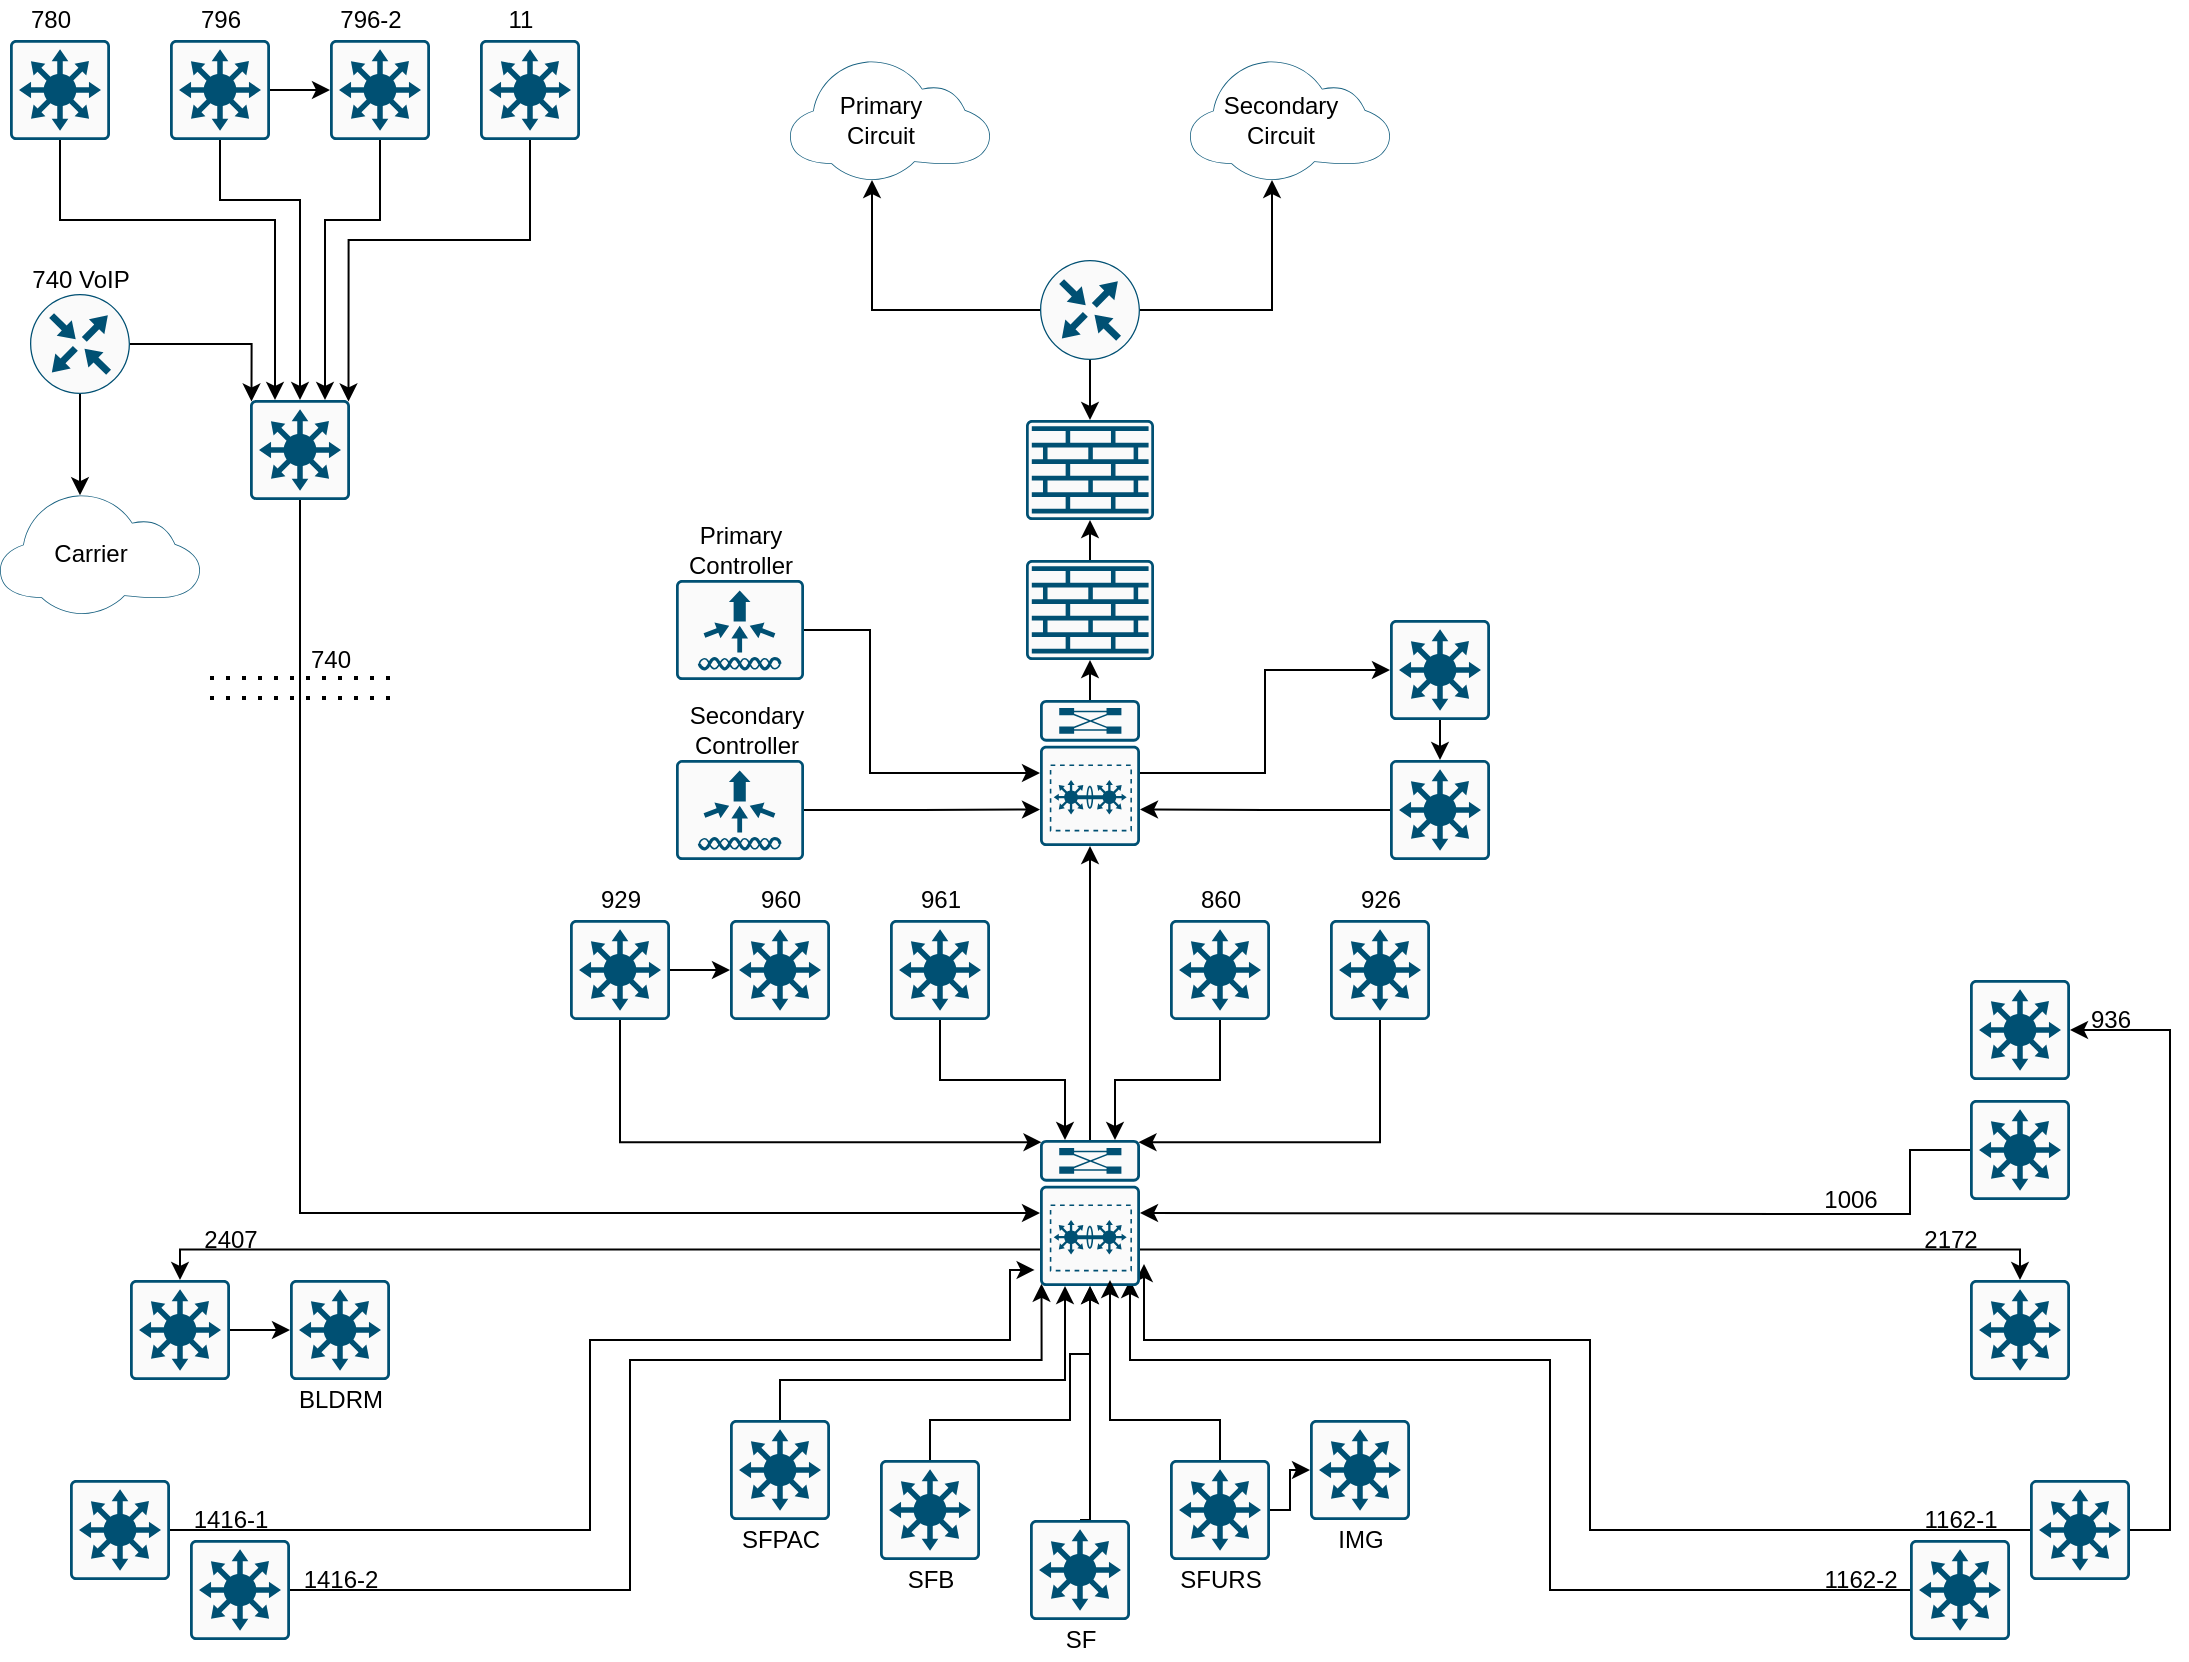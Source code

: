 <mxfile version="18.0.2" type="github">
  <diagram id="FriN-vtPURFgTbw2qRA8" name="Page-1">
    <mxGraphModel dx="1422" dy="761" grid="1" gridSize="10" guides="1" tooltips="1" connect="1" arrows="1" fold="1" page="1" pageScale="1" pageWidth="1100" pageHeight="850" math="0" shadow="0">
      <root>
        <mxCell id="0" />
        <mxCell id="1" parent="0" />
        <mxCell id="OypqnE4JQ_PSxYISH2HQ-80" style="edgeStyle=orthogonalEdgeStyle;rounded=0;orthogonalLoop=1;jettySize=auto;html=1;exitX=1;exitY=0.5;exitDx=0;exitDy=0;exitPerimeter=0;entryX=-0.054;entryY=0.89;entryDx=0;entryDy=0;entryPerimeter=0;" parent="1" source="OypqnE4JQ_PSxYISH2HQ-9" target="OypqnE4JQ_PSxYISH2HQ-18" edge="1">
          <mxGeometry relative="1" as="geometry">
            <Array as="points">
              <mxPoint x="300" y="775" />
              <mxPoint x="300" y="680" />
              <mxPoint x="510" y="680" />
              <mxPoint x="510" y="645" />
            </Array>
          </mxGeometry>
        </mxCell>
        <mxCell id="OypqnE4JQ_PSxYISH2HQ-9" value="" style="sketch=0;points=[[0.015,0.015,0],[0.985,0.015,0],[0.985,0.985,0],[0.015,0.985,0],[0.25,0,0],[0.5,0,0],[0.75,0,0],[1,0.25,0],[1,0.5,0],[1,0.75,0],[0.75,1,0],[0.5,1,0],[0.25,1,0],[0,0.75,0],[0,0.5,0],[0,0.25,0]];verticalLabelPosition=bottom;html=1;verticalAlign=top;aspect=fixed;align=center;pointerEvents=1;shape=mxgraph.cisco19.rect;prIcon=l3_switch;fillColor=#FAFAFA;strokeColor=#005073;" parent="1" vertex="1">
          <mxGeometry x="40" y="750" width="50" height="50" as="geometry" />
        </mxCell>
        <mxCell id="OypqnE4JQ_PSxYISH2HQ-72" style="edgeStyle=orthogonalEdgeStyle;rounded=0;orthogonalLoop=1;jettySize=auto;html=1;exitX=1;exitY=0.5;exitDx=0;exitDy=0;exitPerimeter=0;entryX=0.015;entryY=0.985;entryDx=0;entryDy=0;entryPerimeter=0;" parent="1" source="OypqnE4JQ_PSxYISH2HQ-10" target="OypqnE4JQ_PSxYISH2HQ-18" edge="1">
          <mxGeometry relative="1" as="geometry">
            <Array as="points">
              <mxPoint x="320" y="805" />
              <mxPoint x="320" y="690" />
              <mxPoint x="526" y="690" />
            </Array>
          </mxGeometry>
        </mxCell>
        <mxCell id="OypqnE4JQ_PSxYISH2HQ-10" value="" style="sketch=0;points=[[0.015,0.015,0],[0.985,0.015,0],[0.985,0.985,0],[0.015,0.985,0],[0.25,0,0],[0.5,0,0],[0.75,0,0],[1,0.25,0],[1,0.5,0],[1,0.75,0],[0.75,1,0],[0.5,1,0],[0.25,1,0],[0,0.75,0],[0,0.5,0],[0,0.25,0]];verticalLabelPosition=bottom;html=1;verticalAlign=top;aspect=fixed;align=center;pointerEvents=1;shape=mxgraph.cisco19.rect;prIcon=l3_switch;fillColor=#FAFAFA;strokeColor=#005073;" parent="1" vertex="1">
          <mxGeometry x="100" y="780" width="50" height="50" as="geometry" />
        </mxCell>
        <mxCell id="R2XJ4uEHDBm3MuejXHk6-41" style="edgeStyle=orthogonalEdgeStyle;rounded=0;orthogonalLoop=1;jettySize=auto;html=1;exitX=1;exitY=0.5;exitDx=0;exitDy=0;exitPerimeter=0;entryX=0;entryY=0.5;entryDx=0;entryDy=0;entryPerimeter=0;" edge="1" parent="1" source="OypqnE4JQ_PSxYISH2HQ-11" target="R2XJ4uEHDBm3MuejXHk6-40">
          <mxGeometry relative="1" as="geometry" />
        </mxCell>
        <mxCell id="OypqnE4JQ_PSxYISH2HQ-11" value="" style="sketch=0;points=[[0.015,0.015,0],[0.985,0.015,0],[0.985,0.985,0],[0.015,0.985,0],[0.25,0,0],[0.5,0,0],[0.75,0,0],[1,0.25,0],[1,0.5,0],[1,0.75,0],[0.75,1,0],[0.5,1,0],[0.25,1,0],[0,0.75,0],[0,0.5,0],[0,0.25,0]];verticalLabelPosition=bottom;html=1;verticalAlign=top;aspect=fixed;align=center;pointerEvents=1;shape=mxgraph.cisco19.rect;prIcon=l3_switch;fillColor=#FAFAFA;strokeColor=#005073;" parent="1" vertex="1">
          <mxGeometry x="70" y="650" width="50" height="50" as="geometry" />
        </mxCell>
        <mxCell id="OypqnE4JQ_PSxYISH2HQ-12" value="" style="sketch=0;points=[[0.015,0.015,0],[0.985,0.015,0],[0.985,0.985,0],[0.015,0.985,0],[0.25,0,0],[0.5,0,0],[0.75,0,0],[1,0.25,0],[1,0.5,0],[1,0.75,0],[0.75,1,0],[0.5,1,0],[0.25,1,0],[0,0.75,0],[0,0.5,0],[0,0.25,0]];verticalLabelPosition=bottom;html=1;verticalAlign=top;aspect=fixed;align=center;pointerEvents=1;shape=mxgraph.cisco19.rect;prIcon=l3_switch;fillColor=#FAFAFA;strokeColor=#005073;" parent="1" vertex="1">
          <mxGeometry x="990" y="500" width="50" height="50" as="geometry" />
        </mxCell>
        <mxCell id="R2XJ4uEHDBm3MuejXHk6-22" style="edgeStyle=orthogonalEdgeStyle;rounded=0;orthogonalLoop=1;jettySize=auto;html=1;exitX=0;exitY=0.5;exitDx=0;exitDy=0;exitPerimeter=0;entryX=1;entryY=0.5;entryDx=0;entryDy=0;entryPerimeter=0;" edge="1" parent="1" source="OypqnE4JQ_PSxYISH2HQ-13" target="OypqnE4JQ_PSxYISH2HQ-18">
          <mxGeometry relative="1" as="geometry">
            <Array as="points">
              <mxPoint x="960" y="585" />
              <mxPoint x="960" y="617" />
              <mxPoint x="930" y="617" />
            </Array>
          </mxGeometry>
        </mxCell>
        <mxCell id="OypqnE4JQ_PSxYISH2HQ-13" value="" style="sketch=0;points=[[0.015,0.015,0],[0.985,0.015,0],[0.985,0.985,0],[0.015,0.985,0],[0.25,0,0],[0.5,0,0],[0.75,0,0],[1,0.25,0],[1,0.5,0],[1,0.75,0],[0.75,1,0],[0.5,1,0],[0.25,1,0],[0,0.75,0],[0,0.5,0],[0,0.25,0]];verticalLabelPosition=bottom;html=1;verticalAlign=top;aspect=fixed;align=center;pointerEvents=1;shape=mxgraph.cisco19.rect;prIcon=l3_switch;fillColor=#FAFAFA;strokeColor=#005073;" parent="1" vertex="1">
          <mxGeometry x="990" y="560" width="50" height="50" as="geometry" />
        </mxCell>
        <object label="" id="OypqnE4JQ_PSxYISH2HQ-14">
          <mxCell style="sketch=0;points=[[0.015,0.015,0],[0.985,0.015,0],[0.985,0.985,0],[0.015,0.985,0],[0.25,0,0],[0.5,0,0],[0.75,0,0],[1,0.25,0],[1,0.5,0],[1,0.75,0],[0.75,1,0],[0.5,1,0],[0.25,1,0],[0,0.75,0],[0,0.5,0],[0,0.25,0]];verticalLabelPosition=bottom;html=1;verticalAlign=top;aspect=fixed;align=center;pointerEvents=1;shape=mxgraph.cisco19.rect;prIcon=l3_switch;fillColor=#FAFAFA;strokeColor=#005073;" parent="1" vertex="1">
            <mxGeometry x="990" y="650" width="50" height="50" as="geometry" />
          </mxCell>
        </object>
        <mxCell id="OypqnE4JQ_PSxYISH2HQ-74" style="edgeStyle=orthogonalEdgeStyle;rounded=0;orthogonalLoop=1;jettySize=auto;html=1;exitX=0;exitY=0.5;exitDx=0;exitDy=0;exitPerimeter=0;" parent="1" source="OypqnE4JQ_PSxYISH2HQ-15" edge="1">
          <mxGeometry relative="1" as="geometry">
            <mxPoint x="570" y="650" as="targetPoint" />
            <Array as="points">
              <mxPoint x="780" y="805" />
              <mxPoint x="780" y="690" />
              <mxPoint x="570" y="690" />
            </Array>
          </mxGeometry>
        </mxCell>
        <mxCell id="OypqnE4JQ_PSxYISH2HQ-15" value="" style="sketch=0;points=[[0.015,0.015,0],[0.985,0.015,0],[0.985,0.985,0],[0.015,0.985,0],[0.25,0,0],[0.5,0,0],[0.75,0,0],[1,0.25,0],[1,0.5,0],[1,0.75,0],[0.75,1,0],[0.5,1,0],[0.25,1,0],[0,0.75,0],[0,0.5,0],[0,0.25,0]];verticalLabelPosition=bottom;html=1;verticalAlign=top;aspect=fixed;align=center;pointerEvents=1;shape=mxgraph.cisco19.rect;prIcon=l3_switch;fillColor=#FAFAFA;strokeColor=#005073;" parent="1" vertex="1">
          <mxGeometry x="960" y="780" width="50" height="50" as="geometry" />
        </mxCell>
        <mxCell id="R2XJ4uEHDBm3MuejXHk6-32" style="edgeStyle=orthogonalEdgeStyle;rounded=0;orthogonalLoop=1;jettySize=auto;html=1;exitX=1;exitY=0.5;exitDx=0;exitDy=0;exitPerimeter=0;entryX=1;entryY=0.5;entryDx=0;entryDy=0;entryPerimeter=0;" edge="1" parent="1" source="OypqnE4JQ_PSxYISH2HQ-16" target="OypqnE4JQ_PSxYISH2HQ-12">
          <mxGeometry relative="1" as="geometry" />
        </mxCell>
        <mxCell id="R2XJ4uEHDBm3MuejXHk6-68" style="edgeStyle=orthogonalEdgeStyle;rounded=0;orthogonalLoop=1;jettySize=auto;html=1;exitX=0;exitY=0.5;exitDx=0;exitDy=0;exitPerimeter=0;entryX=1.04;entryY=0.849;entryDx=0;entryDy=0;entryPerimeter=0;" edge="1" parent="1" source="OypqnE4JQ_PSxYISH2HQ-16" target="OypqnE4JQ_PSxYISH2HQ-18">
          <mxGeometry relative="1" as="geometry">
            <Array as="points">
              <mxPoint x="800" y="775" />
              <mxPoint x="800" y="680" />
              <mxPoint x="577" y="680" />
            </Array>
          </mxGeometry>
        </mxCell>
        <mxCell id="OypqnE4JQ_PSxYISH2HQ-16" value="" style="sketch=0;points=[[0.015,0.015,0],[0.985,0.015,0],[0.985,0.985,0],[0.015,0.985,0],[0.25,0,0],[0.5,0,0],[0.75,0,0],[1,0.25,0],[1,0.5,0],[1,0.75,0],[0.75,1,0],[0.5,1,0],[0.25,1,0],[0,0.75,0],[0,0.5,0],[0,0.25,0]];verticalLabelPosition=bottom;html=1;verticalAlign=top;aspect=fixed;align=center;pointerEvents=1;shape=mxgraph.cisco19.rect;prIcon=l3_switch;fillColor=#FAFAFA;strokeColor=#005073;" parent="1" vertex="1">
          <mxGeometry x="1020" y="750" width="50" height="50" as="geometry" />
        </mxCell>
        <mxCell id="OypqnE4JQ_PSxYISH2HQ-69" style="edgeStyle=orthogonalEdgeStyle;rounded=0;orthogonalLoop=1;jettySize=auto;html=1;exitX=0;exitY=0.75;exitDx=0;exitDy=0;exitPerimeter=0;entryX=0.5;entryY=0;entryDx=0;entryDy=0;entryPerimeter=0;" parent="1" source="OypqnE4JQ_PSxYISH2HQ-18" target="OypqnE4JQ_PSxYISH2HQ-11" edge="1">
          <mxGeometry relative="1" as="geometry">
            <Array as="points">
              <mxPoint x="95" y="635" />
            </Array>
          </mxGeometry>
        </mxCell>
        <mxCell id="OypqnE4JQ_PSxYISH2HQ-70" style="edgeStyle=orthogonalEdgeStyle;rounded=0;orthogonalLoop=1;jettySize=auto;html=1;exitX=1;exitY=0.75;exitDx=0;exitDy=0;exitPerimeter=0;entryX=0.5;entryY=0;entryDx=0;entryDy=0;entryPerimeter=0;" parent="1" source="OypqnE4JQ_PSxYISH2HQ-18" target="OypqnE4JQ_PSxYISH2HQ-14" edge="1">
          <mxGeometry relative="1" as="geometry">
            <Array as="points">
              <mxPoint x="1015" y="635" />
            </Array>
          </mxGeometry>
        </mxCell>
        <mxCell id="R2XJ4uEHDBm3MuejXHk6-43" style="edgeStyle=orthogonalEdgeStyle;rounded=0;orthogonalLoop=1;jettySize=auto;html=1;exitX=0.5;exitY=0;exitDx=0;exitDy=0;exitPerimeter=0;entryX=0.5;entryY=1;entryDx=0;entryDy=0;entryPerimeter=0;" edge="1" parent="1" source="OypqnE4JQ_PSxYISH2HQ-18" target="R2XJ4uEHDBm3MuejXHk6-1">
          <mxGeometry relative="1" as="geometry" />
        </mxCell>
        <mxCell id="OypqnE4JQ_PSxYISH2HQ-18" value="" style="sketch=0;points=[[0.015,0.015,0],[0.985,0.015,0],[0.985,0.985,0],[0.015,0.985,0],[0.25,0,0],[0.5,0,0],[0.75,0,0],[1,0.25,0],[1,0.5,0],[1,0.75,0],[0.75,1,0],[0.5,1,0],[0.25,1,0],[0,0.75,0],[0,0.5,0],[0,0.25,0]];verticalLabelPosition=bottom;html=1;verticalAlign=top;aspect=fixed;align=center;pointerEvents=1;shape=mxgraph.cisco19.rect;prIcon=6500_vss;fillColor=#FAFAFA;strokeColor=#005073;" parent="1" vertex="1">
          <mxGeometry x="525" y="580" width="50" height="73" as="geometry" />
        </mxCell>
        <mxCell id="R2XJ4uEHDBm3MuejXHk6-81" style="edgeStyle=orthogonalEdgeStyle;rounded=0;orthogonalLoop=1;jettySize=auto;html=1;exitX=0.5;exitY=1;exitDx=0;exitDy=0;exitPerimeter=0;entryX=0.25;entryY=0;entryDx=0;entryDy=0;entryPerimeter=0;" edge="1" parent="1" source="OypqnE4JQ_PSxYISH2HQ-19" target="OypqnE4JQ_PSxYISH2HQ-20">
          <mxGeometry relative="1" as="geometry">
            <Array as="points">
              <mxPoint x="35" y="120" />
              <mxPoint x="143" y="120" />
            </Array>
          </mxGeometry>
        </mxCell>
        <mxCell id="OypqnE4JQ_PSxYISH2HQ-19" value="" style="sketch=0;points=[[0.015,0.015,0],[0.985,0.015,0],[0.985,0.985,0],[0.015,0.985,0],[0.25,0,0],[0.5,0,0],[0.75,0,0],[1,0.25,0],[1,0.5,0],[1,0.75,0],[0.75,1,0],[0.5,1,0],[0.25,1,0],[0,0.75,0],[0,0.5,0],[0,0.25,0]];verticalLabelPosition=bottom;html=1;verticalAlign=top;aspect=fixed;align=center;pointerEvents=1;shape=mxgraph.cisco19.rect;prIcon=l3_switch;fillColor=#FAFAFA;strokeColor=#005073;" parent="1" vertex="1">
          <mxGeometry x="10" y="30" width="50" height="50" as="geometry" />
        </mxCell>
        <mxCell id="OypqnE4JQ_PSxYISH2HQ-46" style="edgeStyle=orthogonalEdgeStyle;rounded=0;orthogonalLoop=1;jettySize=auto;html=1;exitX=0.5;exitY=1;exitDx=0;exitDy=0;exitPerimeter=0;entryX=0;entryY=0.5;entryDx=0;entryDy=0;entryPerimeter=0;" parent="1" source="OypqnE4JQ_PSxYISH2HQ-20" target="OypqnE4JQ_PSxYISH2HQ-18" edge="1">
          <mxGeometry relative="1" as="geometry" />
        </mxCell>
        <mxCell id="OypqnE4JQ_PSxYISH2HQ-20" value="" style="sketch=0;points=[[0.015,0.015,0],[0.985,0.015,0],[0.985,0.985,0],[0.015,0.985,0],[0.25,0,0],[0.5,0,0],[0.75,0,0],[1,0.25,0],[1,0.5,0],[1,0.75,0],[0.75,1,0],[0.5,1,0],[0.25,1,0],[0,0.75,0],[0,0.5,0],[0,0.25,0]];verticalLabelPosition=bottom;html=1;verticalAlign=top;aspect=fixed;align=center;pointerEvents=1;shape=mxgraph.cisco19.rect;prIcon=l3_switch;fillColor=#FAFAFA;strokeColor=#005073;" parent="1" vertex="1">
          <mxGeometry x="130" y="210" width="50" height="50" as="geometry" />
        </mxCell>
        <mxCell id="R2XJ4uEHDBm3MuejXHk6-77" style="edgeStyle=orthogonalEdgeStyle;rounded=0;orthogonalLoop=1;jettySize=auto;html=1;exitX=1;exitY=0.5;exitDx=0;exitDy=0;exitPerimeter=0;entryX=0;entryY=0.5;entryDx=0;entryDy=0;entryPerimeter=0;" edge="1" parent="1" source="OypqnE4JQ_PSxYISH2HQ-21" target="OypqnE4JQ_PSxYISH2HQ-23">
          <mxGeometry relative="1" as="geometry" />
        </mxCell>
        <mxCell id="R2XJ4uEHDBm3MuejXHk6-78" style="edgeStyle=orthogonalEdgeStyle;rounded=0;orthogonalLoop=1;jettySize=auto;html=1;exitX=0.5;exitY=1;exitDx=0;exitDy=0;exitPerimeter=0;entryX=0.5;entryY=0;entryDx=0;entryDy=0;entryPerimeter=0;" edge="1" parent="1" source="OypqnE4JQ_PSxYISH2HQ-21" target="OypqnE4JQ_PSxYISH2HQ-20">
          <mxGeometry relative="1" as="geometry">
            <Array as="points">
              <mxPoint x="115" y="110" />
              <mxPoint x="155" y="110" />
            </Array>
          </mxGeometry>
        </mxCell>
        <mxCell id="OypqnE4JQ_PSxYISH2HQ-21" value="" style="sketch=0;points=[[0.015,0.015,0],[0.985,0.015,0],[0.985,0.985,0],[0.015,0.985,0],[0.25,0,0],[0.5,0,0],[0.75,0,0],[1,0.25,0],[1,0.5,0],[1,0.75,0],[0.75,1,0],[0.5,1,0],[0.25,1,0],[0,0.75,0],[0,0.5,0],[0,0.25,0]];verticalLabelPosition=bottom;html=1;verticalAlign=top;aspect=fixed;align=center;pointerEvents=1;shape=mxgraph.cisco19.rect;prIcon=l3_switch;fillColor=#FAFAFA;strokeColor=#005073;" parent="1" vertex="1">
          <mxGeometry x="90" y="30" width="50" height="50" as="geometry" />
        </mxCell>
        <mxCell id="R2XJ4uEHDBm3MuejXHk6-80" style="edgeStyle=orthogonalEdgeStyle;rounded=0;orthogonalLoop=1;jettySize=auto;html=1;exitX=0.5;exitY=1;exitDx=0;exitDy=0;exitPerimeter=0;entryX=0.985;entryY=0.015;entryDx=0;entryDy=0;entryPerimeter=0;" edge="1" parent="1" source="OypqnE4JQ_PSxYISH2HQ-22" target="OypqnE4JQ_PSxYISH2HQ-20">
          <mxGeometry relative="1" as="geometry">
            <Array as="points">
              <mxPoint x="270" y="130" />
              <mxPoint x="179" y="130" />
            </Array>
          </mxGeometry>
        </mxCell>
        <mxCell id="OypqnE4JQ_PSxYISH2HQ-22" value="" style="sketch=0;points=[[0.015,0.015,0],[0.985,0.015,0],[0.985,0.985,0],[0.015,0.985,0],[0.25,0,0],[0.5,0,0],[0.75,0,0],[1,0.25,0],[1,0.5,0],[1,0.75,0],[0.75,1,0],[0.5,1,0],[0.25,1,0],[0,0.75,0],[0,0.5,0],[0,0.25,0]];verticalLabelPosition=bottom;html=1;verticalAlign=top;aspect=fixed;align=center;pointerEvents=1;shape=mxgraph.cisco19.rect;prIcon=l3_switch;fillColor=#FAFAFA;strokeColor=#005073;" parent="1" vertex="1">
          <mxGeometry x="245" y="30" width="50" height="50" as="geometry" />
        </mxCell>
        <mxCell id="R2XJ4uEHDBm3MuejXHk6-79" style="edgeStyle=orthogonalEdgeStyle;rounded=0;orthogonalLoop=1;jettySize=auto;html=1;exitX=0.5;exitY=1;exitDx=0;exitDy=0;exitPerimeter=0;entryX=0.75;entryY=0;entryDx=0;entryDy=0;entryPerimeter=0;" edge="1" parent="1" source="OypqnE4JQ_PSxYISH2HQ-23" target="OypqnE4JQ_PSxYISH2HQ-20">
          <mxGeometry relative="1" as="geometry">
            <Array as="points">
              <mxPoint x="195" y="120" />
              <mxPoint x="168" y="120" />
            </Array>
          </mxGeometry>
        </mxCell>
        <mxCell id="OypqnE4JQ_PSxYISH2HQ-23" value="" style="sketch=0;points=[[0.015,0.015,0],[0.985,0.015,0],[0.985,0.985,0],[0.015,0.985,0],[0.25,0,0],[0.5,0,0],[0.75,0,0],[1,0.25,0],[1,0.5,0],[1,0.75,0],[0.75,1,0],[0.5,1,0],[0.25,1,0],[0,0.75,0],[0,0.5,0],[0,0.25,0]];verticalLabelPosition=bottom;html=1;verticalAlign=top;aspect=fixed;align=center;pointerEvents=1;shape=mxgraph.cisco19.rect;prIcon=l3_switch;fillColor=#FAFAFA;strokeColor=#005073;" parent="1" vertex="1">
          <mxGeometry x="170" y="30" width="50" height="50" as="geometry" />
        </mxCell>
        <mxCell id="R2XJ4uEHDBm3MuejXHk6-67" style="edgeStyle=orthogonalEdgeStyle;rounded=0;orthogonalLoop=1;jettySize=auto;html=1;exitX=0.5;exitY=1;exitDx=0;exitDy=0;exitPerimeter=0;entryX=0.985;entryY=0.015;entryDx=0;entryDy=0;entryPerimeter=0;" edge="1" parent="1" source="OypqnE4JQ_PSxYISH2HQ-37" target="OypqnE4JQ_PSxYISH2HQ-18">
          <mxGeometry relative="1" as="geometry" />
        </mxCell>
        <mxCell id="OypqnE4JQ_PSxYISH2HQ-37" value="" style="sketch=0;points=[[0.015,0.015,0],[0.985,0.015,0],[0.985,0.985,0],[0.015,0.985,0],[0.25,0,0],[0.5,0,0],[0.75,0,0],[1,0.25,0],[1,0.5,0],[1,0.75,0],[0.75,1,0],[0.5,1,0],[0.25,1,0],[0,0.75,0],[0,0.5,0],[0,0.25,0]];verticalLabelPosition=bottom;html=1;verticalAlign=top;aspect=fixed;align=center;pointerEvents=1;shape=mxgraph.cisco19.rect;prIcon=l3_switch;fillColor=#FAFAFA;strokeColor=#005073;" parent="1" vertex="1">
          <mxGeometry x="670" y="470" width="50" height="50" as="geometry" />
        </mxCell>
        <mxCell id="OypqnE4JQ_PSxYISH2HQ-50" style="edgeStyle=orthogonalEdgeStyle;rounded=0;orthogonalLoop=1;jettySize=auto;html=1;exitX=0.5;exitY=1;exitDx=0;exitDy=0;exitPerimeter=0;entryX=0.015;entryY=0.015;entryDx=0;entryDy=0;entryPerimeter=0;" parent="1" source="OypqnE4JQ_PSxYISH2HQ-38" target="OypqnE4JQ_PSxYISH2HQ-18" edge="1">
          <mxGeometry relative="1" as="geometry" />
        </mxCell>
        <mxCell id="R2XJ4uEHDBm3MuejXHk6-55" style="edgeStyle=orthogonalEdgeStyle;rounded=0;orthogonalLoop=1;jettySize=auto;html=1;exitX=1;exitY=0.5;exitDx=0;exitDy=0;exitPerimeter=0;entryX=0;entryY=0.5;entryDx=0;entryDy=0;entryPerimeter=0;" edge="1" parent="1" source="OypqnE4JQ_PSxYISH2HQ-38" target="OypqnE4JQ_PSxYISH2HQ-39">
          <mxGeometry relative="1" as="geometry" />
        </mxCell>
        <mxCell id="OypqnE4JQ_PSxYISH2HQ-38" value="" style="sketch=0;points=[[0.015,0.015,0],[0.985,0.015,0],[0.985,0.985,0],[0.015,0.985,0],[0.25,0,0],[0.5,0,0],[0.75,0,0],[1,0.25,0],[1,0.5,0],[1,0.75,0],[0.75,1,0],[0.5,1,0],[0.25,1,0],[0,0.75,0],[0,0.5,0],[0,0.25,0]];verticalLabelPosition=bottom;html=1;verticalAlign=top;aspect=fixed;align=center;pointerEvents=1;shape=mxgraph.cisco19.rect;prIcon=l3_switch;fillColor=#FAFAFA;strokeColor=#005073;" parent="1" vertex="1">
          <mxGeometry x="290" y="470" width="50" height="50" as="geometry" />
        </mxCell>
        <mxCell id="OypqnE4JQ_PSxYISH2HQ-39" value="" style="sketch=0;points=[[0.015,0.015,0],[0.985,0.015,0],[0.985,0.985,0],[0.015,0.985,0],[0.25,0,0],[0.5,0,0],[0.75,0,0],[1,0.25,0],[1,0.5,0],[1,0.75,0],[0.75,1,0],[0.5,1,0],[0.25,1,0],[0,0.75,0],[0,0.5,0],[0,0.25,0]];verticalLabelPosition=bottom;html=1;verticalAlign=top;aspect=fixed;align=center;pointerEvents=1;shape=mxgraph.cisco19.rect;prIcon=l3_switch;fillColor=#FAFAFA;strokeColor=#005073;" parent="1" vertex="1">
          <mxGeometry x="370" y="470" width="50" height="50" as="geometry" />
        </mxCell>
        <mxCell id="OypqnE4JQ_PSxYISH2HQ-63" style="edgeStyle=orthogonalEdgeStyle;rounded=0;orthogonalLoop=1;jettySize=auto;html=1;exitX=0.5;exitY=1;exitDx=0;exitDy=0;exitPerimeter=0;entryX=0.25;entryY=0;entryDx=0;entryDy=0;entryPerimeter=0;" parent="1" source="OypqnE4JQ_PSxYISH2HQ-40" target="OypqnE4JQ_PSxYISH2HQ-18" edge="1">
          <mxGeometry relative="1" as="geometry">
            <Array as="points">
              <mxPoint x="475" y="550" />
              <mxPoint x="538" y="550" />
            </Array>
          </mxGeometry>
        </mxCell>
        <mxCell id="OypqnE4JQ_PSxYISH2HQ-40" value="" style="sketch=0;points=[[0.015,0.015,0],[0.985,0.015,0],[0.985,0.985,0],[0.015,0.985,0],[0.25,0,0],[0.5,0,0],[0.75,0,0],[1,0.25,0],[1,0.5,0],[1,0.75,0],[0.75,1,0],[0.5,1,0],[0.25,1,0],[0,0.75,0],[0,0.5,0],[0,0.25,0]];verticalLabelPosition=bottom;html=1;verticalAlign=top;aspect=fixed;align=center;pointerEvents=1;shape=mxgraph.cisco19.rect;prIcon=l3_switch;fillColor=#FAFAFA;strokeColor=#005073;" parent="1" vertex="1">
          <mxGeometry x="450" y="470" width="50" height="50" as="geometry" />
        </mxCell>
        <mxCell id="OypqnE4JQ_PSxYISH2HQ-54" style="edgeStyle=orthogonalEdgeStyle;rounded=0;orthogonalLoop=1;jettySize=auto;html=1;exitX=0.5;exitY=1;exitDx=0;exitDy=0;exitPerimeter=0;entryX=0.75;entryY=0;entryDx=0;entryDy=0;entryPerimeter=0;" parent="1" source="OypqnE4JQ_PSxYISH2HQ-41" target="OypqnE4JQ_PSxYISH2HQ-18" edge="1">
          <mxGeometry relative="1" as="geometry" />
        </mxCell>
        <mxCell id="OypqnE4JQ_PSxYISH2HQ-41" value="" style="sketch=0;points=[[0.015,0.015,0],[0.985,0.015,0],[0.985,0.985,0],[0.015,0.985,0],[0.25,0,0],[0.5,0,0],[0.75,0,0],[1,0.25,0],[1,0.5,0],[1,0.75,0],[0.75,1,0],[0.5,1,0],[0.25,1,0],[0,0.75,0],[0,0.5,0],[0,0.25,0]];verticalLabelPosition=bottom;html=1;verticalAlign=top;aspect=fixed;align=center;pointerEvents=1;shape=mxgraph.cisco19.rect;prIcon=l3_switch;fillColor=#FAFAFA;strokeColor=#005073;" parent="1" vertex="1">
          <mxGeometry x="590" y="470" width="50" height="50" as="geometry" />
        </mxCell>
        <mxCell id="OypqnE4JQ_PSxYISH2HQ-47" value="" style="endArrow=none;dashed=1;html=1;dashPattern=1 3;strokeWidth=2;rounded=0;" parent="1" edge="1">
          <mxGeometry width="50" height="50" relative="1" as="geometry">
            <mxPoint x="110" y="349" as="sourcePoint" />
            <mxPoint x="200" y="349" as="targetPoint" />
          </mxGeometry>
        </mxCell>
        <mxCell id="OypqnE4JQ_PSxYISH2HQ-48" value="" style="endArrow=none;dashed=1;html=1;dashPattern=1 3;strokeWidth=2;rounded=0;" parent="1" edge="1">
          <mxGeometry width="50" height="50" relative="1" as="geometry">
            <mxPoint x="110" y="359" as="sourcePoint" />
            <mxPoint x="200" y="359" as="targetPoint" />
          </mxGeometry>
        </mxCell>
        <mxCell id="OypqnE4JQ_PSxYISH2HQ-79" style="edgeStyle=orthogonalEdgeStyle;rounded=0;orthogonalLoop=1;jettySize=auto;html=1;exitX=0.5;exitY=0;exitDx=0;exitDy=0;exitPerimeter=0;entryX=0.25;entryY=1;entryDx=0;entryDy=0;entryPerimeter=0;" parent="1" source="OypqnE4JQ_PSxYISH2HQ-65" target="OypqnE4JQ_PSxYISH2HQ-18" edge="1">
          <mxGeometry relative="1" as="geometry">
            <Array as="points">
              <mxPoint x="395" y="700" />
              <mxPoint x="538" y="700" />
            </Array>
          </mxGeometry>
        </mxCell>
        <mxCell id="OypqnE4JQ_PSxYISH2HQ-65" value="" style="sketch=0;points=[[0.015,0.015,0],[0.985,0.015,0],[0.985,0.985,0],[0.015,0.985,0],[0.25,0,0],[0.5,0,0],[0.75,0,0],[1,0.25,0],[1,0.5,0],[1,0.75,0],[0.75,1,0],[0.5,1,0],[0.25,1,0],[0,0.75,0],[0,0.5,0],[0,0.25,0]];verticalLabelPosition=bottom;html=1;verticalAlign=top;aspect=fixed;align=center;pointerEvents=1;shape=mxgraph.cisco19.rect;prIcon=l3_switch;fillColor=#FAFAFA;strokeColor=#005073;" parent="1" vertex="1">
          <mxGeometry x="370" y="720" width="50" height="50" as="geometry" />
        </mxCell>
        <mxCell id="OypqnE4JQ_PSxYISH2HQ-75" style="edgeStyle=orthogonalEdgeStyle;rounded=0;orthogonalLoop=1;jettySize=auto;html=1;exitX=0.5;exitY=0;exitDx=0;exitDy=0;exitPerimeter=0;entryX=0.5;entryY=1;entryDx=0;entryDy=0;entryPerimeter=0;" parent="1" source="OypqnE4JQ_PSxYISH2HQ-66" target="OypqnE4JQ_PSxYISH2HQ-18" edge="1">
          <mxGeometry relative="1" as="geometry">
            <Array as="points">
              <mxPoint x="470" y="720" />
              <mxPoint x="540" y="720" />
              <mxPoint x="540" y="687" />
              <mxPoint x="550" y="687" />
            </Array>
          </mxGeometry>
        </mxCell>
        <mxCell id="OypqnE4JQ_PSxYISH2HQ-66" value="" style="sketch=0;points=[[0.015,0.015,0],[0.985,0.015,0],[0.985,0.985,0],[0.015,0.985,0],[0.25,0,0],[0.5,0,0],[0.75,0,0],[1,0.25,0],[1,0.5,0],[1,0.75,0],[0.75,1,0],[0.5,1,0],[0.25,1,0],[0,0.75,0],[0,0.5,0],[0,0.25,0]];verticalLabelPosition=bottom;html=1;verticalAlign=top;aspect=fixed;align=center;pointerEvents=1;shape=mxgraph.cisco19.rect;prIcon=l3_switch;fillColor=#FAFAFA;strokeColor=#005073;" parent="1" vertex="1">
          <mxGeometry x="445" y="740" width="50" height="50" as="geometry" />
        </mxCell>
        <mxCell id="OypqnE4JQ_PSxYISH2HQ-77" style="edgeStyle=orthogonalEdgeStyle;rounded=0;orthogonalLoop=1;jettySize=auto;html=1;exitX=0.5;exitY=0;exitDx=0;exitDy=0;exitPerimeter=0;entryX=0.5;entryY=1;entryDx=0;entryDy=0;entryPerimeter=0;" parent="1" source="OypqnE4JQ_PSxYISH2HQ-67" target="OypqnE4JQ_PSxYISH2HQ-18" edge="1">
          <mxGeometry relative="1" as="geometry">
            <Array as="points">
              <mxPoint x="550" y="770" />
            </Array>
          </mxGeometry>
        </mxCell>
        <mxCell id="OypqnE4JQ_PSxYISH2HQ-67" value="" style="sketch=0;points=[[0.015,0.015,0],[0.985,0.015,0],[0.985,0.985,0],[0.015,0.985,0],[0.25,0,0],[0.5,0,0],[0.75,0,0],[1,0.25,0],[1,0.5,0],[1,0.75,0],[0.75,1,0],[0.5,1,0],[0.25,1,0],[0,0.75,0],[0,0.5,0],[0,0.25,0]];verticalLabelPosition=bottom;html=1;verticalAlign=top;aspect=fixed;align=center;pointerEvents=1;shape=mxgraph.cisco19.rect;prIcon=l3_switch;fillColor=#FAFAFA;strokeColor=#005073;" parent="1" vertex="1">
          <mxGeometry x="520" y="770" width="50" height="50" as="geometry" />
        </mxCell>
        <mxCell id="OypqnE4JQ_PSxYISH2HQ-78" style="edgeStyle=orthogonalEdgeStyle;rounded=0;orthogonalLoop=1;jettySize=auto;html=1;exitX=0.5;exitY=0;exitDx=0;exitDy=0;exitPerimeter=0;entryX=0.7;entryY=0.959;entryDx=0;entryDy=0;entryPerimeter=0;" parent="1" source="OypqnE4JQ_PSxYISH2HQ-68" target="OypqnE4JQ_PSxYISH2HQ-18" edge="1">
          <mxGeometry relative="1" as="geometry">
            <Array as="points">
              <mxPoint x="615" y="720" />
              <mxPoint x="560" y="720" />
            </Array>
          </mxGeometry>
        </mxCell>
        <mxCell id="R2XJ4uEHDBm3MuejXHk6-38" style="edgeStyle=orthogonalEdgeStyle;rounded=0;orthogonalLoop=1;jettySize=auto;html=1;exitX=1;exitY=0.5;exitDx=0;exitDy=0;exitPerimeter=0;entryX=0;entryY=0.5;entryDx=0;entryDy=0;entryPerimeter=0;" edge="1" parent="1" source="OypqnE4JQ_PSxYISH2HQ-68" target="R2XJ4uEHDBm3MuejXHk6-37">
          <mxGeometry relative="1" as="geometry">
            <Array as="points">
              <mxPoint x="650" y="765" />
              <mxPoint x="650" y="745" />
            </Array>
          </mxGeometry>
        </mxCell>
        <mxCell id="OypqnE4JQ_PSxYISH2HQ-68" value="" style="sketch=0;points=[[0.015,0.015,0],[0.985,0.015,0],[0.985,0.985,0],[0.015,0.985,0],[0.25,0,0],[0.5,0,0],[0.75,0,0],[1,0.25,0],[1,0.5,0],[1,0.75,0],[0.75,1,0],[0.5,1,0],[0.25,1,0],[0,0.75,0],[0,0.5,0],[0,0.25,0]];verticalLabelPosition=bottom;html=1;verticalAlign=top;aspect=fixed;align=center;pointerEvents=1;shape=mxgraph.cisco19.rect;prIcon=l3_switch;fillColor=#FAFAFA;strokeColor=#005073;" parent="1" vertex="1">
          <mxGeometry x="590" y="740" width="50" height="50" as="geometry" />
        </mxCell>
        <mxCell id="R2XJ4uEHDBm3MuejXHk6-14" style="edgeStyle=orthogonalEdgeStyle;rounded=0;orthogonalLoop=1;jettySize=auto;html=1;exitX=0.5;exitY=0;exitDx=0;exitDy=0;exitPerimeter=0;entryX=0.5;entryY=1;entryDx=0;entryDy=0;entryPerimeter=0;" edge="1" parent="1" source="OypqnE4JQ_PSxYISH2HQ-81" target="R2XJ4uEHDBm3MuejXHk6-13">
          <mxGeometry relative="1" as="geometry" />
        </mxCell>
        <mxCell id="OypqnE4JQ_PSxYISH2HQ-81" value="" style="sketch=0;points=[[0.015,0.015,0],[0.985,0.015,0],[0.985,0.985,0],[0.015,0.985,0],[0.25,0,0],[0.5,0,0],[0.75,0,0],[1,0.25,0],[1,0.5,0],[1,0.75,0],[0.75,1,0],[0.5,1,0],[0.25,1,0],[0,0.75,0],[0,0.5,0],[0,0.25,0]];verticalLabelPosition=bottom;html=1;verticalAlign=top;aspect=fixed;align=center;pointerEvents=1;shape=mxgraph.cisco19.rect;prIcon=firewall;fillColor=#FAFAFA;strokeColor=#005073;" parent="1" vertex="1">
          <mxGeometry x="518" y="290" width="64" height="50" as="geometry" />
        </mxCell>
        <mxCell id="R2XJ4uEHDBm3MuejXHk6-9" style="edgeStyle=orthogonalEdgeStyle;rounded=0;orthogonalLoop=1;jettySize=auto;html=1;exitX=1;exitY=0.5;exitDx=0;exitDy=0;exitPerimeter=0;" edge="1" parent="1" source="R2XJ4uEHDBm3MuejXHk6-1" target="R2XJ4uEHDBm3MuejXHk6-7">
          <mxGeometry relative="1" as="geometry" />
        </mxCell>
        <mxCell id="R2XJ4uEHDBm3MuejXHk6-12" style="edgeStyle=orthogonalEdgeStyle;rounded=0;orthogonalLoop=1;jettySize=auto;html=1;exitX=0.5;exitY=0;exitDx=0;exitDy=0;exitPerimeter=0;entryX=0.5;entryY=1;entryDx=0;entryDy=0;entryPerimeter=0;" edge="1" parent="1" source="R2XJ4uEHDBm3MuejXHk6-1" target="OypqnE4JQ_PSxYISH2HQ-81">
          <mxGeometry relative="1" as="geometry" />
        </mxCell>
        <mxCell id="R2XJ4uEHDBm3MuejXHk6-1" value="" style="sketch=0;points=[[0.015,0.015,0],[0.985,0.015,0],[0.985,0.985,0],[0.015,0.985,0],[0.25,0,0],[0.5,0,0],[0.75,0,0],[1,0.25,0],[1,0.5,0],[1,0.75,0],[0.75,1,0],[0.5,1,0],[0.25,1,0],[0,0.75,0],[0,0.5,0],[0,0.25,0]];verticalLabelPosition=bottom;html=1;verticalAlign=top;aspect=fixed;align=center;pointerEvents=1;shape=mxgraph.cisco19.rect;prIcon=6500_vss;fillColor=#FAFAFA;strokeColor=#005073;" vertex="1" parent="1">
          <mxGeometry x="525" y="360" width="50" height="73" as="geometry" />
        </mxCell>
        <mxCell id="R2XJ4uEHDBm3MuejXHk6-75" style="edgeStyle=orthogonalEdgeStyle;rounded=0;orthogonalLoop=1;jettySize=auto;html=1;exitX=1;exitY=0.5;exitDx=0;exitDy=0;exitPerimeter=0;entryX=0;entryY=0.5;entryDx=0;entryDy=0;entryPerimeter=0;" edge="1" parent="1" source="R2XJ4uEHDBm3MuejXHk6-2" target="R2XJ4uEHDBm3MuejXHk6-1">
          <mxGeometry relative="1" as="geometry">
            <Array as="points">
              <mxPoint x="440" y="325" />
              <mxPoint x="440" y="397" />
            </Array>
          </mxGeometry>
        </mxCell>
        <mxCell id="R2XJ4uEHDBm3MuejXHk6-2" value="" style="sketch=0;points=[[0.015,0.015,0],[0.985,0.015,0],[0.985,0.985,0],[0.015,0.985,0],[0.25,0,0],[0.5,0,0],[0.75,0,0],[1,0.25,0],[1,0.5,0],[1,0.75,0],[0.75,1,0],[0.5,1,0],[0.25,1,0],[0,0.75,0],[0,0.5,0],[0,0.25,0]];verticalLabelPosition=bottom;html=1;verticalAlign=top;aspect=fixed;align=center;pointerEvents=1;shape=mxgraph.cisco19.rect;prIcon=wireless_lan_controller;fillColor=#FAFAFA;strokeColor=#005073;" vertex="1" parent="1">
          <mxGeometry x="343" y="300" width="64" height="50" as="geometry" />
        </mxCell>
        <mxCell id="R2XJ4uEHDBm3MuejXHk6-74" style="edgeStyle=orthogonalEdgeStyle;rounded=0;orthogonalLoop=1;jettySize=auto;html=1;exitX=1;exitY=0.5;exitDx=0;exitDy=0;exitPerimeter=0;entryX=0;entryY=0.75;entryDx=0;entryDy=0;entryPerimeter=0;" edge="1" parent="1" source="R2XJ4uEHDBm3MuejXHk6-5" target="R2XJ4uEHDBm3MuejXHk6-1">
          <mxGeometry relative="1" as="geometry" />
        </mxCell>
        <mxCell id="R2XJ4uEHDBm3MuejXHk6-5" value="" style="sketch=0;points=[[0.015,0.015,0],[0.985,0.015,0],[0.985,0.985,0],[0.015,0.985,0],[0.25,0,0],[0.5,0,0],[0.75,0,0],[1,0.25,0],[1,0.5,0],[1,0.75,0],[0.75,1,0],[0.5,1,0],[0.25,1,0],[0,0.75,0],[0,0.5,0],[0,0.25,0]];verticalLabelPosition=bottom;html=1;verticalAlign=top;aspect=fixed;align=center;pointerEvents=1;shape=mxgraph.cisco19.rect;prIcon=wireless_lan_controller;fillColor=#FAFAFA;strokeColor=#005073;" vertex="1" parent="1">
          <mxGeometry x="343" y="390" width="64" height="50" as="geometry" />
        </mxCell>
        <mxCell id="R2XJ4uEHDBm3MuejXHk6-11" style="edgeStyle=orthogonalEdgeStyle;rounded=0;orthogonalLoop=1;jettySize=auto;html=1;exitX=0.5;exitY=1;exitDx=0;exitDy=0;exitPerimeter=0;entryX=0.5;entryY=0;entryDx=0;entryDy=0;entryPerimeter=0;" edge="1" parent="1" source="R2XJ4uEHDBm3MuejXHk6-7" target="R2XJ4uEHDBm3MuejXHk6-8">
          <mxGeometry relative="1" as="geometry" />
        </mxCell>
        <mxCell id="R2XJ4uEHDBm3MuejXHk6-7" value="" style="sketch=0;points=[[0.015,0.015,0],[0.985,0.015,0],[0.985,0.985,0],[0.015,0.985,0],[0.25,0,0],[0.5,0,0],[0.75,0,0],[1,0.25,0],[1,0.5,0],[1,0.75,0],[0.75,1,0],[0.5,1,0],[0.25,1,0],[0,0.75,0],[0,0.5,0],[0,0.25,0]];verticalLabelPosition=bottom;html=1;verticalAlign=top;aspect=fixed;align=center;pointerEvents=1;shape=mxgraph.cisco19.rect;prIcon=l3_switch;fillColor=#FAFAFA;strokeColor=#005073;" vertex="1" parent="1">
          <mxGeometry x="700" y="320" width="50" height="50" as="geometry" />
        </mxCell>
        <mxCell id="R2XJ4uEHDBm3MuejXHk6-10" style="edgeStyle=orthogonalEdgeStyle;rounded=0;orthogonalLoop=1;jettySize=auto;html=1;exitX=0;exitY=0.5;exitDx=0;exitDy=0;exitPerimeter=0;entryX=1;entryY=0.75;entryDx=0;entryDy=0;entryPerimeter=0;" edge="1" parent="1" source="R2XJ4uEHDBm3MuejXHk6-8" target="R2XJ4uEHDBm3MuejXHk6-1">
          <mxGeometry relative="1" as="geometry" />
        </mxCell>
        <mxCell id="R2XJ4uEHDBm3MuejXHk6-8" value="" style="sketch=0;points=[[0.015,0.015,0],[0.985,0.015,0],[0.985,0.985,0],[0.015,0.985,0],[0.25,0,0],[0.5,0,0],[0.75,0,0],[1,0.25,0],[1,0.5,0],[1,0.75,0],[0.75,1,0],[0.5,1,0],[0.25,1,0],[0,0.75,0],[0,0.5,0],[0,0.25,0]];verticalLabelPosition=bottom;html=1;verticalAlign=top;aspect=fixed;align=center;pointerEvents=1;shape=mxgraph.cisco19.rect;prIcon=l3_switch;fillColor=#FAFAFA;strokeColor=#005073;" vertex="1" parent="1">
          <mxGeometry x="700" y="390" width="50" height="50" as="geometry" />
        </mxCell>
        <mxCell id="R2XJ4uEHDBm3MuejXHk6-13" value="" style="sketch=0;points=[[0.015,0.015,0],[0.985,0.015,0],[0.985,0.985,0],[0.015,0.985,0],[0.25,0,0],[0.5,0,0],[0.75,0,0],[1,0.25,0],[1,0.5,0],[1,0.75,0],[0.75,1,0],[0.5,1,0],[0.25,1,0],[0,0.75,0],[0,0.5,0],[0,0.25,0]];verticalLabelPosition=bottom;html=1;verticalAlign=top;aspect=fixed;align=center;pointerEvents=1;shape=mxgraph.cisco19.rect;prIcon=firewall;fillColor=#FAFAFA;strokeColor=#005073;" vertex="1" parent="1">
          <mxGeometry x="518" y="220" width="64" height="50" as="geometry" />
        </mxCell>
        <mxCell id="R2XJ4uEHDBm3MuejXHk6-16" style="edgeStyle=orthogonalEdgeStyle;rounded=0;orthogonalLoop=1;jettySize=auto;html=1;exitX=0.5;exitY=1;exitDx=0;exitDy=0;exitPerimeter=0;entryX=0.5;entryY=0;entryDx=0;entryDy=0;entryPerimeter=0;" edge="1" parent="1" source="R2XJ4uEHDBm3MuejXHk6-15" target="R2XJ4uEHDBm3MuejXHk6-13">
          <mxGeometry relative="1" as="geometry" />
        </mxCell>
        <mxCell id="R2XJ4uEHDBm3MuejXHk6-20" style="edgeStyle=orthogonalEdgeStyle;rounded=0;orthogonalLoop=1;jettySize=auto;html=1;exitX=0;exitY=0.5;exitDx=0;exitDy=0;exitPerimeter=0;entryX=0.41;entryY=1;entryDx=0;entryDy=0;entryPerimeter=0;" edge="1" parent="1" source="R2XJ4uEHDBm3MuejXHk6-15" target="R2XJ4uEHDBm3MuejXHk6-18">
          <mxGeometry relative="1" as="geometry" />
        </mxCell>
        <mxCell id="R2XJ4uEHDBm3MuejXHk6-21" style="edgeStyle=orthogonalEdgeStyle;rounded=0;orthogonalLoop=1;jettySize=auto;html=1;exitX=1;exitY=0.5;exitDx=0;exitDy=0;exitPerimeter=0;entryX=0.41;entryY=1;entryDx=0;entryDy=0;entryPerimeter=0;" edge="1" parent="1" source="R2XJ4uEHDBm3MuejXHk6-15" target="R2XJ4uEHDBm3MuejXHk6-19">
          <mxGeometry relative="1" as="geometry" />
        </mxCell>
        <mxCell id="R2XJ4uEHDBm3MuejXHk6-15" value="" style="sketch=0;points=[[0.5,0,0],[1,0.5,0],[0.5,1,0],[0,0.5,0],[0.145,0.145,0],[0.856,0.145,0],[0.855,0.856,0],[0.145,0.855,0]];verticalLabelPosition=bottom;html=1;verticalAlign=top;aspect=fixed;align=center;pointerEvents=1;shape=mxgraph.cisco19.rect;prIcon=router;fillColor=#FAFAFA;strokeColor=#005073;" vertex="1" parent="1">
          <mxGeometry x="525" y="140" width="50" height="50" as="geometry" />
        </mxCell>
        <mxCell id="R2XJ4uEHDBm3MuejXHk6-18" value="" style="points=[[0,0.64,0],[0.2,0.15,0],[0.4,0.01,0],[0.79,0.25,0],[1,0.65,0],[0.8,0.86,0],[0.41,1,0],[0.16,0.86,0]];verticalLabelPosition=bottom;sketch=0;html=1;verticalAlign=top;aspect=fixed;align=center;pointerEvents=1;shape=mxgraph.cisco19.cloud;fillColor=#186180;strokeColor=none;" vertex="1" parent="1">
          <mxGeometry x="400" y="40" width="100" height="60" as="geometry" />
        </mxCell>
        <mxCell id="R2XJ4uEHDBm3MuejXHk6-19" value="" style="points=[[0,0.64,0],[0.2,0.15,0],[0.4,0.01,0],[0.79,0.25,0],[1,0.65,0],[0.8,0.86,0],[0.41,1,0],[0.16,0.86,0]];verticalLabelPosition=bottom;sketch=0;html=1;verticalAlign=top;aspect=fixed;align=center;pointerEvents=1;shape=mxgraph.cisco19.cloud;fillColor=#186180;strokeColor=none;" vertex="1" parent="1">
          <mxGeometry x="600" y="40" width="100" height="60" as="geometry" />
        </mxCell>
        <mxCell id="R2XJ4uEHDBm3MuejXHk6-23" value="1006" style="text;html=1;resizable=0;autosize=1;align=center;verticalAlign=middle;points=[];fillColor=none;strokeColor=none;rounded=0;" vertex="1" parent="1">
          <mxGeometry x="910" y="600" width="40" height="20" as="geometry" />
        </mxCell>
        <mxCell id="R2XJ4uEHDBm3MuejXHk6-24" value="2172&lt;span style=&quot;color: rgba(0, 0, 0, 0); font-family: monospace; font-size: 0px; text-align: start;&quot;&gt;%3CmxGraphModel%3E%3Croot%3E%3CmxCell%20id%3D%220%22%2F%3E%3CmxCell%20id%3D%221%22%20parent%3D%220%22%2F%3E%3CmxCell%20id%3D%222%22%20value%3D%221006%22%20style%3D%22text%3Bhtml%3D1%3Bresizable%3D0%3Bautosize%3D1%3Balign%3Dcenter%3BverticalAlign%3Dmiddle%3Bpoints%3D%5B%5D%3BfillColor%3Dnone%3BstrokeColor%3Dnone%3Brounded%3D0%3B%22%20vertex%3D%221%22%20parent%3D%221%22%3E%3CmxGeometry%20x%3D%22910%22%20y%3D%22600%22%20width%3D%2240%22%20height%3D%2220%22%20as%3D%22geometry%22%2F%3E%3C%2FmxCell%3E%3C%2Froot%3E%3C%2FmxGraphModel%3E&lt;/span&gt;" style="text;html=1;resizable=0;autosize=1;align=center;verticalAlign=middle;points=[];fillColor=none;strokeColor=none;rounded=0;" vertex="1" parent="1">
          <mxGeometry x="960" y="620" width="40" height="20" as="geometry" />
        </mxCell>
        <mxCell id="R2XJ4uEHDBm3MuejXHk6-25" value="936" style="text;html=1;resizable=0;autosize=1;align=center;verticalAlign=middle;points=[];fillColor=none;strokeColor=none;rounded=0;" vertex="1" parent="1">
          <mxGeometry x="1040" y="510" width="40" height="20" as="geometry" />
        </mxCell>
        <mxCell id="R2XJ4uEHDBm3MuejXHk6-26" value="2407" style="text;html=1;resizable=0;autosize=1;align=center;verticalAlign=middle;points=[];fillColor=none;strokeColor=none;rounded=0;" vertex="1" parent="1">
          <mxGeometry x="100" y="620" width="40" height="20" as="geometry" />
        </mxCell>
        <mxCell id="R2XJ4uEHDBm3MuejXHk6-27" value="1416-1" style="text;html=1;resizable=0;autosize=1;align=center;verticalAlign=middle;points=[];fillColor=none;strokeColor=none;rounded=0;" vertex="1" parent="1">
          <mxGeometry x="95" y="760" width="50" height="20" as="geometry" />
        </mxCell>
        <mxCell id="R2XJ4uEHDBm3MuejXHk6-28" value="1416-2" style="text;html=1;resizable=0;autosize=1;align=center;verticalAlign=middle;points=[];fillColor=none;strokeColor=none;rounded=0;" vertex="1" parent="1">
          <mxGeometry x="150" y="790" width="50" height="20" as="geometry" />
        </mxCell>
        <mxCell id="R2XJ4uEHDBm3MuejXHk6-29" value="1162-1" style="text;html=1;resizable=0;autosize=1;align=center;verticalAlign=middle;points=[];fillColor=none;strokeColor=none;rounded=0;" vertex="1" parent="1">
          <mxGeometry x="960" y="760" width="50" height="20" as="geometry" />
        </mxCell>
        <mxCell id="R2XJ4uEHDBm3MuejXHk6-30" value="1162-2&lt;br&gt;" style="text;html=1;resizable=0;autosize=1;align=center;verticalAlign=middle;points=[];fillColor=none;strokeColor=none;rounded=0;" vertex="1" parent="1">
          <mxGeometry x="910" y="790" width="50" height="20" as="geometry" />
        </mxCell>
        <mxCell id="R2XJ4uEHDBm3MuejXHk6-33" value="SFPAC" style="text;html=1;resizable=0;autosize=1;align=center;verticalAlign=middle;points=[];fillColor=none;strokeColor=none;rounded=0;" vertex="1" parent="1">
          <mxGeometry x="370" y="770" width="50" height="20" as="geometry" />
        </mxCell>
        <mxCell id="R2XJ4uEHDBm3MuejXHk6-34" value="SFB" style="text;html=1;resizable=0;autosize=1;align=center;verticalAlign=middle;points=[];fillColor=none;strokeColor=none;rounded=0;" vertex="1" parent="1">
          <mxGeometry x="450" y="790" width="40" height="20" as="geometry" />
        </mxCell>
        <mxCell id="R2XJ4uEHDBm3MuejXHk6-35" value="SF" style="text;html=1;resizable=0;autosize=1;align=center;verticalAlign=middle;points=[];fillColor=none;strokeColor=none;rounded=0;" vertex="1" parent="1">
          <mxGeometry x="530" y="820" width="30" height="20" as="geometry" />
        </mxCell>
        <mxCell id="R2XJ4uEHDBm3MuejXHk6-36" value="SFURS" style="text;html=1;resizable=0;autosize=1;align=center;verticalAlign=middle;points=[];fillColor=none;strokeColor=none;rounded=0;" vertex="1" parent="1">
          <mxGeometry x="585" y="790" width="60" height="20" as="geometry" />
        </mxCell>
        <mxCell id="R2XJ4uEHDBm3MuejXHk6-37" value="" style="sketch=0;points=[[0.015,0.015,0],[0.985,0.015,0],[0.985,0.985,0],[0.015,0.985,0],[0.25,0,0],[0.5,0,0],[0.75,0,0],[1,0.25,0],[1,0.5,0],[1,0.75,0],[0.75,1,0],[0.5,1,0],[0.25,1,0],[0,0.75,0],[0,0.5,0],[0,0.25,0]];verticalLabelPosition=bottom;html=1;verticalAlign=top;aspect=fixed;align=center;pointerEvents=1;shape=mxgraph.cisco19.rect;prIcon=l3_switch;fillColor=#FAFAFA;strokeColor=#005073;" vertex="1" parent="1">
          <mxGeometry x="660" y="720" width="50" height="50" as="geometry" />
        </mxCell>
        <mxCell id="R2XJ4uEHDBm3MuejXHk6-39" value="IMG" style="text;html=1;resizable=0;autosize=1;align=center;verticalAlign=middle;points=[];fillColor=none;strokeColor=none;rounded=0;" vertex="1" parent="1">
          <mxGeometry x="665" y="770" width="40" height="20" as="geometry" />
        </mxCell>
        <mxCell id="R2XJ4uEHDBm3MuejXHk6-40" value="" style="sketch=0;points=[[0.015,0.015,0],[0.985,0.015,0],[0.985,0.985,0],[0.015,0.985,0],[0.25,0,0],[0.5,0,0],[0.75,0,0],[1,0.25,0],[1,0.5,0],[1,0.75,0],[0.75,1,0],[0.5,1,0],[0.25,1,0],[0,0.75,0],[0,0.5,0],[0,0.25,0]];verticalLabelPosition=bottom;html=1;verticalAlign=top;aspect=fixed;align=center;pointerEvents=1;shape=mxgraph.cisco19.rect;prIcon=l3_switch;fillColor=#FAFAFA;strokeColor=#005073;" vertex="1" parent="1">
          <mxGeometry x="150" y="650" width="50" height="50" as="geometry" />
        </mxCell>
        <mxCell id="R2XJ4uEHDBm3MuejXHk6-42" value="BLDRM" style="text;html=1;resizable=0;autosize=1;align=center;verticalAlign=middle;points=[];fillColor=none;strokeColor=none;rounded=0;" vertex="1" parent="1">
          <mxGeometry x="145" y="700" width="60" height="20" as="geometry" />
        </mxCell>
        <mxCell id="R2XJ4uEHDBm3MuejXHk6-44" value="926" style="text;html=1;resizable=0;autosize=1;align=center;verticalAlign=middle;points=[];fillColor=none;strokeColor=none;rounded=0;" vertex="1" parent="1">
          <mxGeometry x="675" y="450" width="40" height="20" as="geometry" />
        </mxCell>
        <mxCell id="R2XJ4uEHDBm3MuejXHk6-48" value="929" style="text;html=1;resizable=0;autosize=1;align=center;verticalAlign=middle;points=[];fillColor=none;strokeColor=none;rounded=0;" vertex="1" parent="1">
          <mxGeometry x="295" y="450" width="40" height="20" as="geometry" />
        </mxCell>
        <mxCell id="R2XJ4uEHDBm3MuejXHk6-49" value="960" style="text;html=1;resizable=0;autosize=1;align=center;verticalAlign=middle;points=[];fillColor=none;strokeColor=none;rounded=0;" vertex="1" parent="1">
          <mxGeometry x="375" y="450" width="40" height="20" as="geometry" />
        </mxCell>
        <mxCell id="R2XJ4uEHDBm3MuejXHk6-50" value="961" style="text;html=1;resizable=0;autosize=1;align=center;verticalAlign=middle;points=[];fillColor=none;strokeColor=none;rounded=0;" vertex="1" parent="1">
          <mxGeometry x="455" y="450" width="40" height="20" as="geometry" />
        </mxCell>
        <mxCell id="R2XJ4uEHDBm3MuejXHk6-51" value="860" style="text;html=1;resizable=0;autosize=1;align=center;verticalAlign=middle;points=[];fillColor=none;strokeColor=none;rounded=0;" vertex="1" parent="1">
          <mxGeometry x="595" y="450" width="40" height="20" as="geometry" />
        </mxCell>
        <mxCell id="R2XJ4uEHDBm3MuejXHk6-56" value="740" style="text;html=1;resizable=0;autosize=1;align=center;verticalAlign=middle;points=[];fillColor=none;strokeColor=none;rounded=0;" vertex="1" parent="1">
          <mxGeometry x="150" y="330" width="40" height="20" as="geometry" />
        </mxCell>
        <mxCell id="R2XJ4uEHDBm3MuejXHk6-57" value="780" style="text;html=1;resizable=0;autosize=1;align=center;verticalAlign=middle;points=[];fillColor=none;strokeColor=none;rounded=0;" vertex="1" parent="1">
          <mxGeometry x="10" y="10" width="40" height="20" as="geometry" />
        </mxCell>
        <mxCell id="R2XJ4uEHDBm3MuejXHk6-58" value="796" style="text;html=1;resizable=0;autosize=1;align=center;verticalAlign=middle;points=[];fillColor=none;strokeColor=none;rounded=0;" vertex="1" parent="1">
          <mxGeometry x="95" y="10" width="40" height="20" as="geometry" />
        </mxCell>
        <mxCell id="R2XJ4uEHDBm3MuejXHk6-59" value="11" style="text;html=1;resizable=0;autosize=1;align=center;verticalAlign=middle;points=[];fillColor=none;strokeColor=none;rounded=0;" vertex="1" parent="1">
          <mxGeometry x="250" y="10" width="30" height="20" as="geometry" />
        </mxCell>
        <mxCell id="R2XJ4uEHDBm3MuejXHk6-60" value="796-2" style="text;html=1;resizable=0;autosize=1;align=center;verticalAlign=middle;points=[];fillColor=none;strokeColor=none;rounded=0;" vertex="1" parent="1">
          <mxGeometry x="165" y="10" width="50" height="20" as="geometry" />
        </mxCell>
        <mxCell id="R2XJ4uEHDBm3MuejXHk6-65" style="edgeStyle=orthogonalEdgeStyle;rounded=0;orthogonalLoop=1;jettySize=auto;html=1;exitX=0.5;exitY=1;exitDx=0;exitDy=0;exitPerimeter=0;entryX=0.4;entryY=0.01;entryDx=0;entryDy=0;entryPerimeter=0;" edge="1" parent="1" source="R2XJ4uEHDBm3MuejXHk6-61" target="R2XJ4uEHDBm3MuejXHk6-64">
          <mxGeometry relative="1" as="geometry" />
        </mxCell>
        <mxCell id="R2XJ4uEHDBm3MuejXHk6-83" style="edgeStyle=orthogonalEdgeStyle;rounded=0;orthogonalLoop=1;jettySize=auto;html=1;exitX=1;exitY=0.5;exitDx=0;exitDy=0;exitPerimeter=0;entryX=0.015;entryY=0.015;entryDx=0;entryDy=0;entryPerimeter=0;" edge="1" parent="1" source="R2XJ4uEHDBm3MuejXHk6-61" target="OypqnE4JQ_PSxYISH2HQ-20">
          <mxGeometry relative="1" as="geometry" />
        </mxCell>
        <mxCell id="R2XJ4uEHDBm3MuejXHk6-61" value="" style="sketch=0;points=[[0.5,0,0],[1,0.5,0],[0.5,1,0],[0,0.5,0],[0.145,0.145,0],[0.856,0.145,0],[0.855,0.856,0],[0.145,0.855,0]];verticalLabelPosition=bottom;html=1;verticalAlign=top;aspect=fixed;align=center;pointerEvents=1;shape=mxgraph.cisco19.rect;prIcon=router;fillColor=#FAFAFA;strokeColor=#005073;" vertex="1" parent="1">
          <mxGeometry x="20" y="157" width="50" height="50" as="geometry" />
        </mxCell>
        <mxCell id="R2XJ4uEHDBm3MuejXHk6-63" value="740 VoIP" style="text;html=1;resizable=0;autosize=1;align=center;verticalAlign=middle;points=[];fillColor=none;strokeColor=none;rounded=0;" vertex="1" parent="1">
          <mxGeometry x="15" y="140" width="60" height="20" as="geometry" />
        </mxCell>
        <mxCell id="R2XJ4uEHDBm3MuejXHk6-64" value="" style="points=[[0,0.64,0],[0.2,0.15,0],[0.4,0.01,0],[0.79,0.25,0],[1,0.65,0],[0.8,0.86,0],[0.41,1,0],[0.16,0.86,0]];verticalLabelPosition=bottom;sketch=0;html=1;verticalAlign=top;aspect=fixed;align=center;pointerEvents=1;shape=mxgraph.cisco19.cloud;fillColor=#186180;strokeColor=none;" vertex="1" parent="1">
          <mxGeometry x="5" y="257" width="100" height="60" as="geometry" />
        </mxCell>
        <mxCell id="R2XJ4uEHDBm3MuejXHk6-69" value="Carrier" style="text;html=1;resizable=0;autosize=1;align=center;verticalAlign=middle;points=[];fillColor=none;strokeColor=none;rounded=0;" vertex="1" parent="1">
          <mxGeometry x="25" y="277" width="50" height="20" as="geometry" />
        </mxCell>
        <mxCell id="R2XJ4uEHDBm3MuejXHk6-70" value="Primary&lt;br&gt;Circuit" style="text;html=1;resizable=0;autosize=1;align=center;verticalAlign=middle;points=[];fillColor=none;strokeColor=none;rounded=0;" vertex="1" parent="1">
          <mxGeometry x="415" y="55" width="60" height="30" as="geometry" />
        </mxCell>
        <mxCell id="R2XJ4uEHDBm3MuejXHk6-71" value="Secondary&lt;br&gt;Circuit" style="text;html=1;resizable=0;autosize=1;align=center;verticalAlign=middle;points=[];fillColor=none;strokeColor=none;rounded=0;" vertex="1" parent="1">
          <mxGeometry x="610" y="55" width="70" height="30" as="geometry" />
        </mxCell>
        <mxCell id="R2XJ4uEHDBm3MuejXHk6-72" value="Primary&lt;br&gt;Controller" style="text;html=1;resizable=0;autosize=1;align=center;verticalAlign=middle;points=[];fillColor=none;strokeColor=none;rounded=0;" vertex="1" parent="1">
          <mxGeometry x="340" y="270" width="70" height="30" as="geometry" />
        </mxCell>
        <mxCell id="R2XJ4uEHDBm3MuejXHk6-73" value="Secondary&lt;br&gt;Controller" style="text;html=1;resizable=0;autosize=1;align=center;verticalAlign=middle;points=[];fillColor=none;strokeColor=none;rounded=0;" vertex="1" parent="1">
          <mxGeometry x="343" y="360" width="70" height="30" as="geometry" />
        </mxCell>
      </root>
    </mxGraphModel>
  </diagram>
</mxfile>
